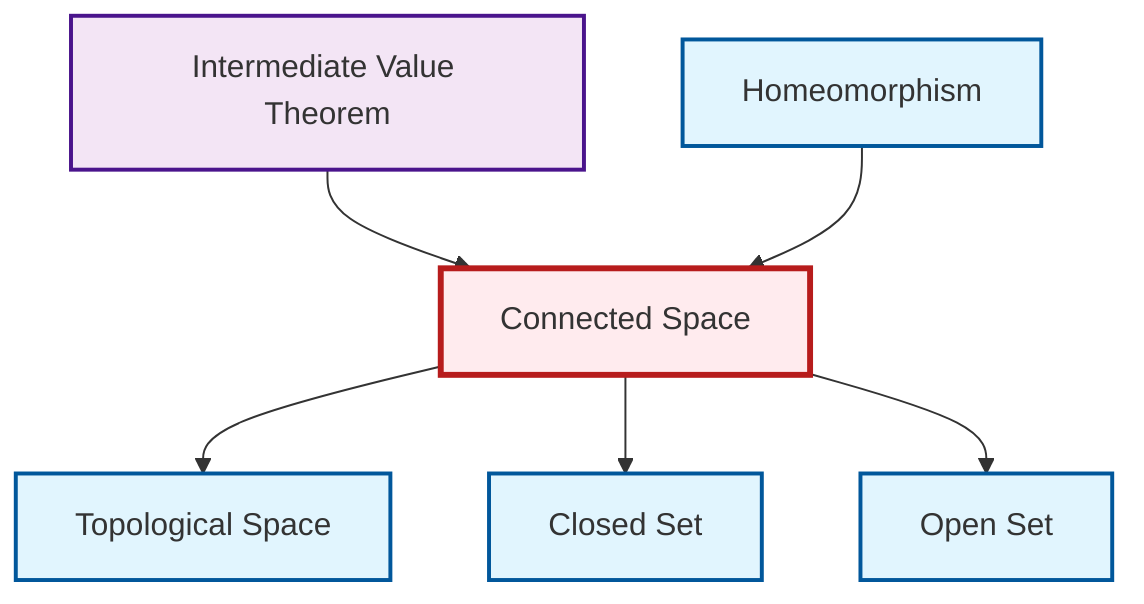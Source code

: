 graph TD
    classDef definition fill:#e1f5fe,stroke:#01579b,stroke-width:2px
    classDef theorem fill:#f3e5f5,stroke:#4a148c,stroke-width:2px
    classDef axiom fill:#fff3e0,stroke:#e65100,stroke-width:2px
    classDef example fill:#e8f5e9,stroke:#1b5e20,stroke-width:2px
    classDef current fill:#ffebee,stroke:#b71c1c,stroke-width:3px
    def-open-set["Open Set"]:::definition
    thm-intermediate-value["Intermediate Value Theorem"]:::theorem
    def-closed-set["Closed Set"]:::definition
    def-homeomorphism["Homeomorphism"]:::definition
    def-topological-space["Topological Space"]:::definition
    def-connected["Connected Space"]:::definition
    def-connected --> def-topological-space
    thm-intermediate-value --> def-connected
    def-connected --> def-closed-set
    def-homeomorphism --> def-connected
    def-connected --> def-open-set
    class def-connected current